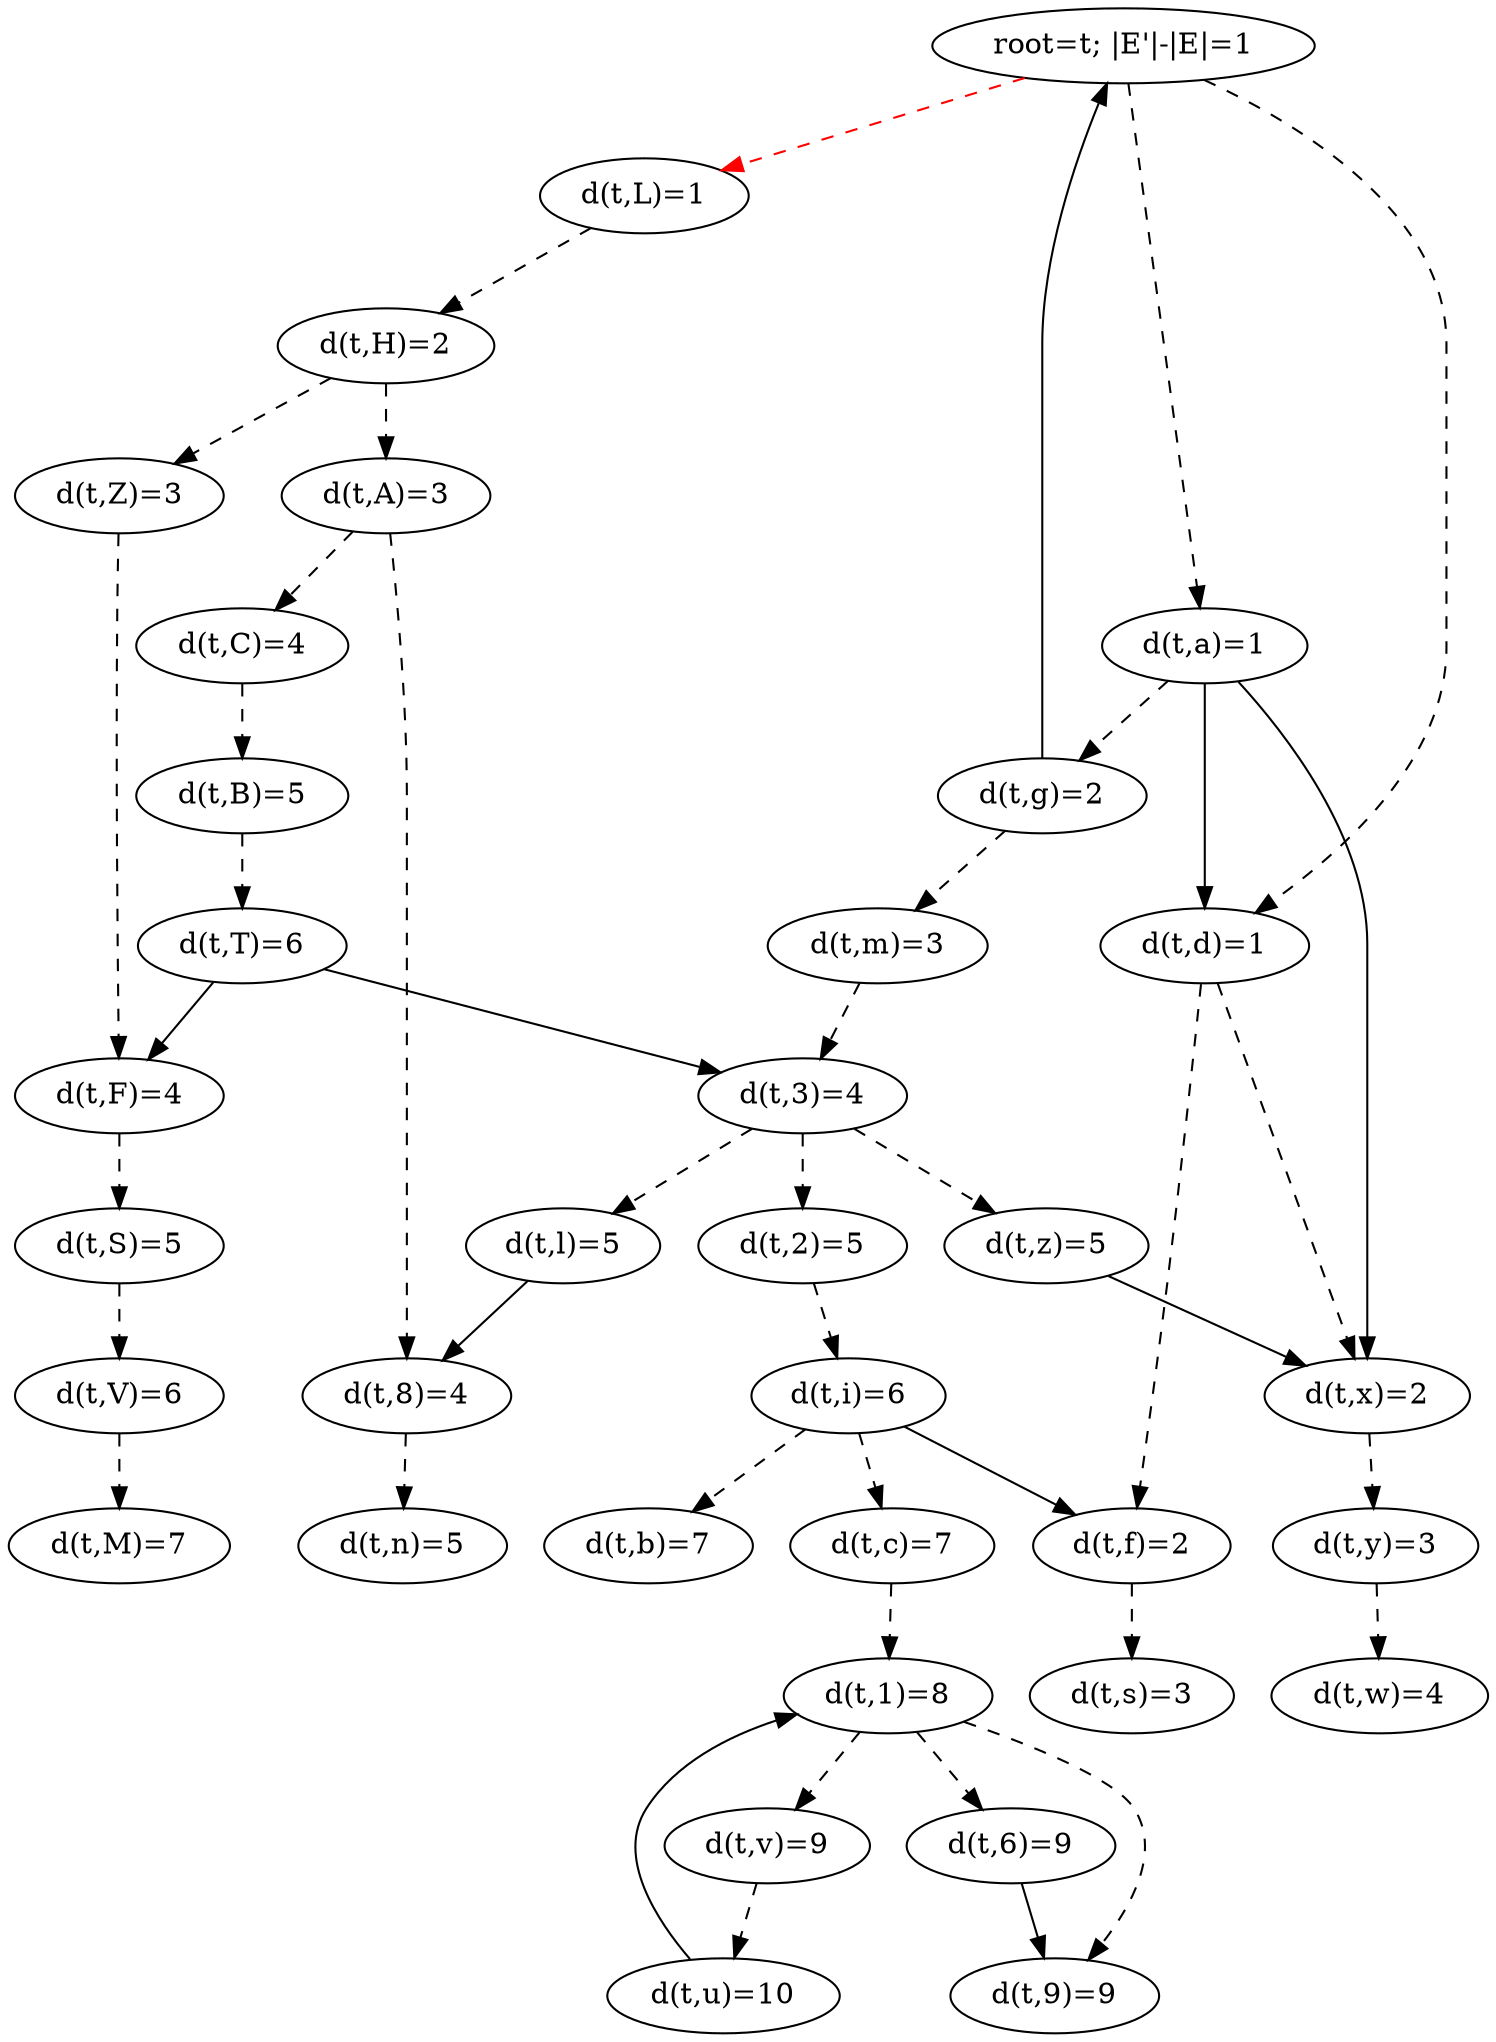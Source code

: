 digraph out {
M [label="d(t,M)=7"];
V [label="d(t,V)=6"];
V -> M [style=dashed];
S [label="d(t,S)=5"];
S -> V [style=dashed];
T [label="d(t,T)=6"];
T -> F;
T -> 3;
B [label="d(t,B)=5"];
B -> T [style=dashed];
C [label="d(t,C)=4"];
C -> B [style=dashed];
A [label="d(t,A)=3"];
A -> C [style=dashed];
A -> 8 [style=dashed];
F [label="d(t,F)=4"];
F -> S [style=dashed];
Z [label="d(t,Z)=3"];
Z -> F [style=dashed];
H [label="d(t,H)=2"];
H -> Z [style=dashed];
H -> A [style=dashed];
L [label="d(t,L)=1"];
L -> H [style=dashed];
n [label="d(t,n)=5"];
8 [label="d(t,8)=4"];
8 -> n [style=dashed];
6 [label="d(t,6)=9"];
6 -> 9;
u [label="d(t,u)=10"];
u -> 1;
9 [label="d(t,9)=9"];
v [label="d(t,v)=9"];
v -> u [style=dashed];
1 [label="d(t,1)=8"];
1 -> 6 [style=dashed];
1 -> 9 [style=dashed];
1 -> v [style=dashed];
s [label="d(t,s)=3"];
c [label="d(t,c)=7"];
c -> 1 [style=dashed];
b [label="d(t,b)=7"];
i [label="d(t,i)=6"];
i -> f;
i -> c [style=dashed];
i -> b [style=dashed];
l [label="d(t,l)=5"];
l -> 8;
2 [label="d(t,2)=5"];
2 -> i [style=dashed];
z [label="d(t,z)=5"];
z -> x;
3 [label="d(t,3)=4"];
3 -> l [style=dashed];
3 -> 2 [style=dashed];
3 -> z [style=dashed];
f [label="d(t,f)=2"];
f -> s [style=dashed];
w [label="d(t,w)=4"];
y [label="d(t,y)=3"];
y -> w [style=dashed];
m [label="d(t,m)=3"];
m -> 3 [style=dashed];
t [label="root=t; |E'|-|E|=1"];
t -> L [style=dashed, color=red];
t -> d [style=dashed];
t -> a [style=dashed];
x [label="d(t,x)=2"];
x -> y [style=dashed];
d [label="d(t,d)=1"];
d -> f [style=dashed];
d -> x [style=dashed];
g [label="d(t,g)=2"];
g -> m [style=dashed];
g -> t;
a [label="d(t,a)=1"];
a -> x;
a -> d;
a -> g [style=dashed];
}
